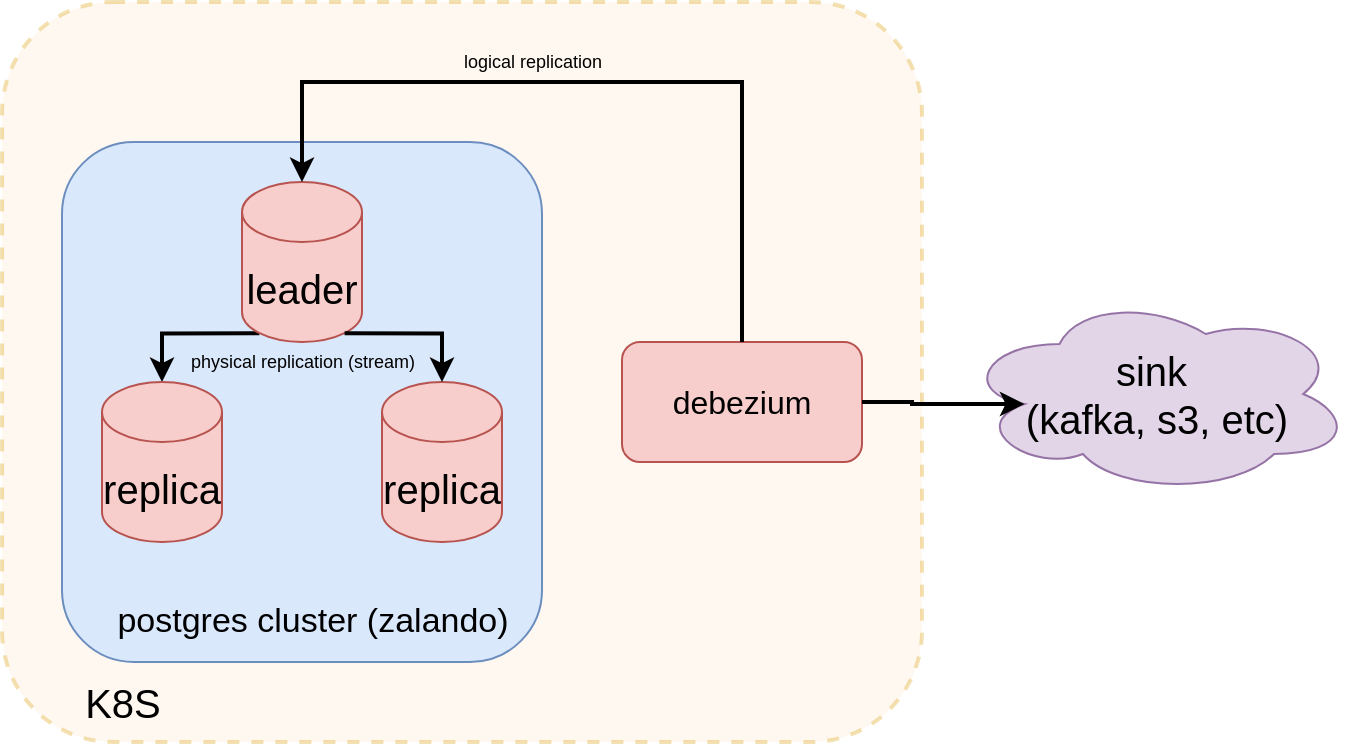 <mxfile version="28.2.3">
  <diagram id="8xtw7h4H0Tv8uynM1rnH" name="Page-1">
    <mxGraphModel dx="1073" dy="629" grid="1" gridSize="10" guides="1" tooltips="1" connect="1" arrows="1" fold="1" page="1" pageScale="1" pageWidth="850" pageHeight="1100" math="0" shadow="0">
      <root>
        <mxCell id="0" />
        <mxCell id="1" parent="0" />
        <mxCell id="x5nU2oM3Uy0a5vQ-OTUN-1" value="" style="rounded=1;whiteSpace=wrap;html=1;fillColor=#ffe6cc;dashed=1;glass=0;strokeWidth=2;fillStyle=auto;opacity=30;strokeColor=#d79b00;" vertex="1" parent="1">
          <mxGeometry x="100" y="50" width="460" height="370" as="geometry" />
        </mxCell>
        <mxCell id="x5nU2oM3Uy0a5vQ-OTUN-3" value="" style="rounded=1;whiteSpace=wrap;html=1;fillColor=#dae8fc;strokeColor=#6c8ebf;fontSize=16;" vertex="1" parent="1">
          <mxGeometry x="130" y="120" width="240" height="260" as="geometry" />
        </mxCell>
        <mxCell id="x5nU2oM3Uy0a5vQ-OTUN-5" value="K8S" style="text;html=1;align=center;verticalAlign=middle;resizable=0;points=[];autosize=1;strokeColor=none;fillColor=none;fontSize=20;" vertex="1" parent="1">
          <mxGeometry x="130" y="380" width="60" height="40" as="geometry" />
        </mxCell>
        <mxCell id="x5nU2oM3Uy0a5vQ-OTUN-9" style="edgeStyle=orthogonalEdgeStyle;rounded=0;orthogonalLoop=1;jettySize=auto;html=1;exitX=0.145;exitY=1;exitDx=0;exitDy=-4.35;exitPerimeter=0;strokeWidth=2;" edge="1" parent="1" source="x5nU2oM3Uy0a5vQ-OTUN-6" target="x5nU2oM3Uy0a5vQ-OTUN-8">
          <mxGeometry relative="1" as="geometry" />
        </mxCell>
        <mxCell id="x5nU2oM3Uy0a5vQ-OTUN-6" value="leader" style="shape=cylinder3;whiteSpace=wrap;html=1;boundedLbl=1;backgroundOutline=1;size=15;fillColor=#f8cecc;strokeColor=#b85450;fontSize=20;" vertex="1" parent="1">
          <mxGeometry x="220" y="140" width="60" height="80" as="geometry" />
        </mxCell>
        <mxCell id="x5nU2oM3Uy0a5vQ-OTUN-7" value="replica" style="shape=cylinder3;whiteSpace=wrap;html=1;boundedLbl=1;backgroundOutline=1;size=15;fillColor=#f8cecc;strokeColor=#b85450;fontSize=20;" vertex="1" parent="1">
          <mxGeometry x="290" y="240" width="60" height="80" as="geometry" />
        </mxCell>
        <mxCell id="x5nU2oM3Uy0a5vQ-OTUN-8" value="replica" style="shape=cylinder3;whiteSpace=wrap;html=1;boundedLbl=1;backgroundOutline=1;size=15;fillColor=#f8cecc;strokeColor=#b85450;fontSize=20;" vertex="1" parent="1">
          <mxGeometry x="150" y="240" width="60" height="80" as="geometry" />
        </mxCell>
        <mxCell id="x5nU2oM3Uy0a5vQ-OTUN-13" style="edgeStyle=orthogonalEdgeStyle;rounded=0;orthogonalLoop=1;jettySize=auto;html=1;exitX=0.855;exitY=1;exitDx=0;exitDy=-4.35;exitPerimeter=0;entryX=0.5;entryY=0;entryDx=0;entryDy=0;entryPerimeter=0;strokeWidth=2;" edge="1" parent="1" source="x5nU2oM3Uy0a5vQ-OTUN-6" target="x5nU2oM3Uy0a5vQ-OTUN-7">
          <mxGeometry relative="1" as="geometry" />
        </mxCell>
        <mxCell id="x5nU2oM3Uy0a5vQ-OTUN-14" value="physical replication (stream)" style="text;html=1;align=center;verticalAlign=middle;resizable=0;points=[];autosize=1;strokeColor=none;fillColor=none;fontSize=9;" vertex="1" parent="1">
          <mxGeometry x="180" y="220" width="140" height="20" as="geometry" />
        </mxCell>
        <mxCell id="x5nU2oM3Uy0a5vQ-OTUN-15" value="sink&amp;nbsp;&lt;div&gt;(kafka, s3, etc)&lt;/div&gt;" style="ellipse;shape=cloud;whiteSpace=wrap;html=1;fontSize=20;fillColor=#e1d5e7;strokeColor=#9673a6;" vertex="1" parent="1">
          <mxGeometry x="580" y="196" width="195" height="100" as="geometry" />
        </mxCell>
        <mxCell id="x5nU2oM3Uy0a5vQ-OTUN-16" value="debezium" style="rounded=1;whiteSpace=wrap;html=1;fillColor=#f8cecc;strokeColor=#b85450;fontSize=16;" vertex="1" parent="1">
          <mxGeometry x="410" y="220" width="120" height="60" as="geometry" />
        </mxCell>
        <mxCell id="x5nU2oM3Uy0a5vQ-OTUN-17" style="edgeStyle=orthogonalEdgeStyle;rounded=0;orthogonalLoop=1;jettySize=auto;html=1;exitX=0.5;exitY=0;exitDx=0;exitDy=0;entryX=0.5;entryY=0;entryDx=0;entryDy=0;entryPerimeter=0;strokeWidth=2;" edge="1" parent="1" source="x5nU2oM3Uy0a5vQ-OTUN-16" target="x5nU2oM3Uy0a5vQ-OTUN-6">
          <mxGeometry relative="1" as="geometry">
            <Array as="points">
              <mxPoint x="470" y="90" />
              <mxPoint x="250" y="90" />
            </Array>
          </mxGeometry>
        </mxCell>
        <mxCell id="x5nU2oM3Uy0a5vQ-OTUN-18" style="edgeStyle=orthogonalEdgeStyle;rounded=0;orthogonalLoop=1;jettySize=auto;html=1;exitX=1;exitY=0.5;exitDx=0;exitDy=0;entryX=0.16;entryY=0.55;entryDx=0;entryDy=0;entryPerimeter=0;strokeWidth=2;" edge="1" parent="1" source="x5nU2oM3Uy0a5vQ-OTUN-16" target="x5nU2oM3Uy0a5vQ-OTUN-15">
          <mxGeometry relative="1" as="geometry" />
        </mxCell>
        <mxCell id="x5nU2oM3Uy0a5vQ-OTUN-19" value="logical replication" style="text;html=1;align=center;verticalAlign=middle;resizable=0;points=[];autosize=1;strokeColor=none;fillColor=none;fontSize=9;" vertex="1" parent="1">
          <mxGeometry x="320" y="70" width="90" height="20" as="geometry" />
        </mxCell>
        <mxCell id="x5nU2oM3Uy0a5vQ-OTUN-21" value="postgres cluster (zalando)" style="text;html=1;align=center;verticalAlign=middle;resizable=0;points=[];autosize=1;strokeColor=none;fillColor=none;fontSize=17;" vertex="1" parent="1">
          <mxGeometry x="145" y="345" width="220" height="30" as="geometry" />
        </mxCell>
      </root>
    </mxGraphModel>
  </diagram>
</mxfile>
